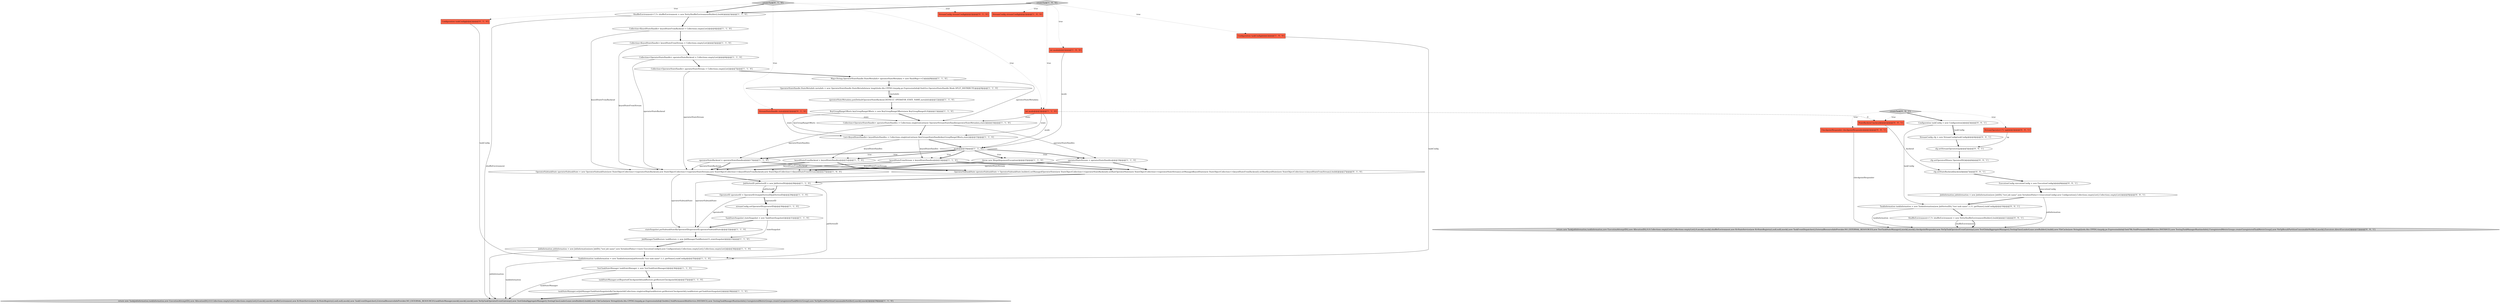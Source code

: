 digraph {
12 [style = filled, label = "Collection<OperatorStateHandle> operatorStateStream = Collections.emptyList()@@@7@@@['1', '1', '0']", fillcolor = white, shape = ellipse image = "AAA0AAABBB1BBB"];
46 [style = filled, label = "Configuration taskConfig = new Configuration()@@@3@@@['0', '0', '1']", fillcolor = white, shape = ellipse image = "AAA0AAABBB3BBB"];
10 [style = filled, label = "operatorStateStream = operatorStateHandles@@@19@@@['1', '1', '0']", fillcolor = white, shape = ellipse image = "AAA0AAABBB1BBB"];
49 [style = filled, label = "JobInformation jobInformation = new JobInformation(new JobID(),\"test job name\",new SerializedValue<>(executionConfig),new Configuration(),Collections.emptyList(),Collections.emptyList())@@@9@@@['0', '0', '1']", fillcolor = white, shape = ellipse image = "AAA0AAABBB3BBB"];
50 [style = filled, label = "ShuffleEnvironment<?,?> shuffleEnvironment = new NettyShuffleEnvironmentBuilder().build()@@@11@@@['0', '0', '1']", fillcolor = white, shape = ellipse image = "AAA0AAABBB3BBB"];
36 [style = filled, label = "Configuration taskConfig@@@2@@@['0', '1', '0']", fillcolor = tomato, shape = box image = "AAA0AAABBB2BBB"];
14 [style = filled, label = "KeyGroupRangeOffsets keyGroupRangeOffsets = new KeyGroupRangeOffsets(new KeyGroupRange(0,0))@@@13@@@['1', '1', '0']", fillcolor = white, shape = ellipse image = "AAA0AAABBB1BBB"];
4 [style = filled, label = "StreamConfig streamConfig@@@2@@@['1', '0', '0']", fillcolor = tomato, shape = box image = "AAA0AAABBB1BBB"];
24 [style = filled, label = "taskStateManager.setReportedCheckpointId(taskRestore.getRestoreCheckpointId())@@@37@@@['1', '1', '0']", fillcolor = white, shape = ellipse image = "AAA0AAABBB1BBB"];
37 [style = filled, label = "createTask['0', '1', '0']", fillcolor = lightgray, shape = diamond image = "AAA0AAABBB2BBB"];
22 [style = filled, label = "Collection<OperatorStateHandle> operatorStateBackend = Collections.emptyList()@@@6@@@['1', '1', '0']", fillcolor = white, shape = ellipse image = "AAA0AAABBB1BBB"];
53 [style = filled, label = "TaskInformation taskInformation = new TaskInformation(new JobVertexID(),\"test task name\",1,11,.getName(),taskConfig)@@@10@@@['0', '0', '1']", fillcolor = white, shape = ellipse image = "AAA0AAABBB3BBB"];
34 [style = filled, label = "return new Task(jobInformation,taskInformation,new ExecutionAttemptID(),new AllocationID(),0,0,Collections.emptyList(),Collections.emptyList(),0,mock(),mock(),shuffleEnvironment,new KvStateService(new KvStateRegistry(),null,null),mock(),new TaskEventDispatcher(),ExternalResourceInfoProvider.NO_EXTERNAL_RESOURCES,taskStateManager,mock(),mock(),mock(),new NoOpTaskOperatorEventGateway(),new TestGlobalAggregateManager(),TestingClassLoaderLease.newBuilder().build(),new FileCache(new String((((edu.fdu.CPPDG.tinypdg.pe.ExpressionInfo@1beb6e2,VoidPermanentBlobService.INSTANCE),new TestingTaskManagerRuntimeInfo(),UnregisteredMetricGroups.createUnregisteredTaskMetricGroup(),new NoOpResultPartitionConsumableNotifier(),mock(),mock())@@@39@@@['1', '1', '0']", fillcolor = lightgray, shape = ellipse image = "AAA0AAABBB1BBB"];
20 [style = filled, label = "Collection<KeyedStateHandle> keyedStateFromBackend = Collections.emptyList()@@@4@@@['1', '1', '0']", fillcolor = white, shape = ellipse image = "AAA0AAABBB1BBB"];
32 [style = filled, label = "operatorStateBackend = operatorStateHandles@@@17@@@['1', '1', '0']", fillcolor = white, shape = ellipse image = "AAA0AAABBB1BBB"];
2 [style = filled, label = "createTask['1', '0', '0']", fillcolor = lightgray, shape = diamond image = "AAA0AAABBB1BBB"];
47 [style = filled, label = "cfg.setStreamOperator(op)@@@5@@@['0', '0', '1']", fillcolor = white, shape = ellipse image = "AAA0AAABBB3BBB"];
43 [style = filled, label = "StateBackend backend@@@2@@@['0', '0', '1']", fillcolor = tomato, shape = box image = "AAA0AAABBB3BBB"];
40 [style = filled, label = "CheckpointResponder checkpointResponder@@@2@@@['0', '0', '1']", fillcolor = tomato, shape = box image = "AAA0AAABBB3BBB"];
25 [style = filled, label = "OperatorID operatorID = OperatorID.fromJobVertexID(jobVertexID)@@@29@@@['1', '1', '0']", fillcolor = white, shape = ellipse image = "AAA0AAABBB1BBB"];
18 [style = filled, label = "Collection<KeyedStateHandle> keyedStateFromStream = Collections.emptyList()@@@5@@@['1', '1', '0']", fillcolor = white, shape = ellipse image = "AAA0AAABBB1BBB"];
44 [style = filled, label = "StreamConfig cfg = new StreamConfig(taskConfig)@@@4@@@['0', '0', '1']", fillcolor = white, shape = ellipse image = "AAA0AAABBB3BBB"];
5 [style = filled, label = "List<KeyedStateHandle> keyedStateHandles = Collections.singletonList(new KeyGroupsStateHandle(keyGroupRangeOffsets,state))@@@15@@@['1', '1', '0']", fillcolor = white, shape = ellipse image = "AAA0AAABBB1BBB"];
9 [style = filled, label = "operatorStateMetadata.put(DefaultOperatorStateBackend.DEFAULT_OPERATOR_STATE_NAME,metaInfo)@@@12@@@['1', '1', '0']", fillcolor = white, shape = ellipse image = "AAA0AAABBB1BBB"];
28 [style = filled, label = "mode@@@16@@@['1', '1', '0']", fillcolor = white, shape = diamond image = "AAA0AAABBB1BBB"];
13 [style = filled, label = "Configuration taskConfig@@@2@@@['1', '0', '0']", fillcolor = tomato, shape = box image = "AAA0AAABBB1BBB"];
39 [style = filled, label = "StreamStateHandle state@@@2@@@['0', '1', '0']", fillcolor = tomato, shape = box image = "AAA0AAABBB2BBB"];
52 [style = filled, label = "ExecutionConfig executionConfig = new ExecutionConfig()@@@8@@@['0', '0', '1']", fillcolor = white, shape = ellipse image = "AAA0AAABBB3BBB"];
15 [style = filled, label = "stateSnapshot.putSubtaskStateByOperatorID(operatorID,operatorSubtaskState)@@@32@@@['1', '1', '0']", fillcolor = white, shape = ellipse image = "AAA0AAABBB1BBB"];
48 [style = filled, label = "cfg.setStateBackend(backend)@@@7@@@['0', '0', '1']", fillcolor = white, shape = ellipse image = "AAA0AAABBB3BBB"];
16 [style = filled, label = "keyedStateFromStream = keyedStateHandles@@@23@@@['1', '1', '0']", fillcolor = white, shape = ellipse image = "AAA0AAABBB1BBB"];
27 [style = filled, label = "ShuffleEnvironment<?,?> shuffleEnvironment = new NettyShuffleEnvironmentBuilder().build()@@@3@@@['1', '1', '0']", fillcolor = white, shape = ellipse image = "AAA0AAABBB1BBB"];
35 [style = filled, label = "OperatorSubtaskState operatorSubtaskState = OperatorSubtaskState.builder().setManagedOperatorState(new StateObjectCollection<>(operatorStateBackend)).setRawOperatorState(new StateObjectCollection<>(operatorStateStream)).setManagedKeyedState(new StateObjectCollection<>(keyedStateFromBackend)).setRawKeyedState(new StateObjectCollection<>(keyedStateFromStream)).build()@@@27@@@['0', '1', '0']", fillcolor = white, shape = ellipse image = "AAA0AAABBB2BBB"];
51 [style = filled, label = "cfg.setOperatorID(new OperatorID())@@@6@@@['0', '0', '1']", fillcolor = white, shape = ellipse image = "AAA0AAABBB3BBB"];
7 [style = filled, label = "keyedStateFromBackend = keyedStateHandles@@@21@@@['1', '1', '0']", fillcolor = white, shape = ellipse image = "AAA0AAABBB1BBB"];
1 [style = filled, label = "OperatorStateHandle.StateMetaInfo metaInfo = new OperatorStateHandle.StateMetaInfo(new long((((edu.fdu.CPPDG.tinypdg.pe.ExpressionInfo@1beb5ce,OperatorStateHandle.Mode.SPLIT_DISTRIBUTE)@@@9@@@['1', '1', '0']", fillcolor = white, shape = ellipse image = "AAA0AAABBB1BBB"];
21 [style = filled, label = "Map<String,OperatorStateHandle.StateMetaInfo> operatorStateMetadata = new HashMap<>(1)@@@8@@@['1', '1', '0']", fillcolor = white, shape = ellipse image = "AAA0AAABBB1BBB"];
29 [style = filled, label = "int mode@@@2@@@['1', '1', '0']", fillcolor = tomato, shape = box image = "AAA0AAABBB1BBB"];
23 [style = filled, label = "TaskInformation taskInformation = new TaskInformation(jobVertexID,\"test task name\",1,1,.getName(),taskConfig)@@@35@@@['1', '1', '0']", fillcolor = white, shape = ellipse image = "AAA0AAABBB1BBB"];
26 [style = filled, label = "throw new IllegalArgumentException()@@@25@@@['1', '1', '0']", fillcolor = white, shape = ellipse image = "AAA0AAABBB1BBB"];
33 [style = filled, label = "TestTaskStateManager taskStateManager = new TestTaskStateManager()@@@36@@@['1', '1', '0']", fillcolor = white, shape = ellipse image = "AAA0AAABBB1BBB"];
38 [style = filled, label = "StreamConfig streamConfig@@@2@@@['0', '1', '0']", fillcolor = tomato, shape = box image = "AAA0AAABBB2BBB"];
0 [style = filled, label = "int mode@@@2@@@['1', '0', '0']", fillcolor = tomato, shape = box image = "AAA0AAABBB1BBB"];
6 [style = filled, label = "OperatorSubtaskState operatorSubtaskState = new OperatorSubtaskState(new StateObjectCollection<>(operatorStateBackend),new StateObjectCollection<>(operatorStateStream),new StateObjectCollection<>(keyedStateFromBackend),new StateObjectCollection<>(keyedStateFromStream))@@@27@@@['1', '0', '0']", fillcolor = white, shape = ellipse image = "AAA0AAABBB1BBB"];
8 [style = filled, label = "JobInformation jobInformation = new JobInformation(new JobID(),\"test job name\",new SerializedValue<>(new ExecutionConfig()),new Configuration(),Collections.emptyList(),Collections.emptyList())@@@34@@@['1', '1', '0']", fillcolor = white, shape = ellipse image = "AAA0AAABBB1BBB"];
11 [style = filled, label = "Collection<OperatorStateHandle> operatorStateHandles = Collections.singletonList(new OperatorStreamStateHandle(operatorStateMetadata,state))@@@14@@@['1', '1', '0']", fillcolor = white, shape = ellipse image = "AAA0AAABBB1BBB"];
30 [style = filled, label = "JobManagerTaskRestore taskRestore = new JobManagerTaskRestore(1L,stateSnapshot)@@@33@@@['1', '1', '0']", fillcolor = white, shape = ellipse image = "AAA0AAABBB1BBB"];
42 [style = filled, label = "StreamOperator<?> op@@@2@@@['0', '0', '1']", fillcolor = tomato, shape = box image = "AAA0AAABBB3BBB"];
17 [style = filled, label = "TaskStateSnapshot stateSnapshot = new TaskStateSnapshot()@@@31@@@['1', '1', '0']", fillcolor = white, shape = ellipse image = "AAA0AAABBB1BBB"];
19 [style = filled, label = "streamConfig.setOperatorID(operatorID)@@@30@@@['1', '1', '0']", fillcolor = white, shape = ellipse image = "AAA0AAABBB1BBB"];
3 [style = filled, label = "taskStateManager.setJobManagerTaskStateSnapshotsByCheckpointId(Collections.singletonMap(taskRestore.getRestoreCheckpointId(),taskRestore.getTaskStateSnapshot()))@@@38@@@['1', '1', '0']", fillcolor = white, shape = ellipse image = "AAA0AAABBB1BBB"];
41 [style = filled, label = "createTask['0', '0', '1']", fillcolor = lightgray, shape = diamond image = "AAA0AAABBB3BBB"];
45 [style = filled, label = "return new Task(jobInformation,taskInformation,new ExecutionAttemptID(),new AllocationID(),0,0,Collections.emptyList(),Collections.emptyList(),0,mock(),mock(),shuffleEnvironment,new KvStateService(new KvStateRegistry(),null,null),mock(),new TaskEventDispatcher(),ExternalResourceInfoProvider.NO_EXTERNAL_RESOURCES,new TestTaskStateManager(),mock(),mock(),checkpointResponder,new NoOpTaskOperatorEventGateway(),new TestGlobalAggregateManager(),TestingClassLoaderLease.newBuilder().build(),new FileCache(new String((((edu.fdu.CPPDG.tinypdg.pe.ExpressionInfo@1beb78b,VoidPermanentBlobService.INSTANCE),new TestingTaskManagerRuntimeInfo(),UnregisteredMetricGroups.createUnregisteredTaskMetricGroup(),new NoOpResultPartitionConsumableNotifier(),mock(),Executors.directExecutor())@@@12@@@['0', '0', '1']", fillcolor = lightgray, shape = ellipse image = "AAA0AAABBB3BBB"];
31 [style = filled, label = "JobVertexID jobVertexID = new JobVertexID()@@@28@@@['1', '1', '0']", fillcolor = white, shape = ellipse image = "AAA0AAABBB1BBB"];
51->48 [style = bold, label=""];
46->53 [style = solid, label="taskConfig"];
28->16 [style = bold, label=""];
27->34 [style = solid, label="shuffleEnvironment"];
46->44 [style = bold, label=""];
25->19 [style = bold, label=""];
26->35 [style = bold, label=""];
28->26 [style = bold, label=""];
7->6 [style = bold, label=""];
14->11 [style = bold, label=""];
47->51 [style = bold, label=""];
37->29 [style = dotted, label="true"];
39->11 [style = solid, label="state"];
7->6 [style = solid, label="keyedStateFromBackend"];
16->6 [style = solid, label="keyedStateFromStream"];
29->5 [style = solid, label="state"];
41->40 [style = dotted, label="true"];
16->6 [style = bold, label=""];
13->23 [style = solid, label="taskConfig"];
9->14 [style = bold, label=""];
5->7 [style = solid, label="keyedStateHandles"];
2->29 [style = dotted, label="true"];
31->23 [style = solid, label="jobVertexID"];
17->30 [style = solid, label="stateSnapshot"];
5->28 [style = bold, label=""];
33->24 [style = bold, label=""];
16->35 [style = bold, label=""];
41->46 [style = bold, label=""];
1->9 [style = bold, label=""];
50->45 [style = solid, label="shuffleEnvironment"];
28->26 [style = dotted, label="true"];
29->11 [style = solid, label="state"];
20->18 [style = bold, label=""];
28->32 [style = bold, label=""];
8->23 [style = bold, label=""];
0->28 [style = solid, label="mode"];
23->33 [style = bold, label=""];
22->6 [style = solid, label="operatorStateBackend"];
25->15 [style = solid, label="operatorID"];
49->53 [style = bold, label=""];
36->23 [style = solid, label="taskConfig"];
27->20 [style = bold, label=""];
39->5 [style = solid, label="state"];
28->10 [style = dotted, label="true"];
17->15 [style = bold, label=""];
2->13 [style = dotted, label="true"];
53->45 [style = solid, label="taskInformation"];
21->11 [style = solid, label="operatorStateMetadata"];
12->6 [style = solid, label="operatorStateStream"];
2->27 [style = bold, label=""];
43->48 [style = solid, label="backend"];
28->10 [style = bold, label=""];
6->15 [style = solid, label="operatorSubtaskState"];
52->49 [style = solid, label="executionConfig"];
53->50 [style = bold, label=""];
7->35 [style = bold, label=""];
37->36 [style = dotted, label="true"];
31->25 [style = bold, label=""];
41->43 [style = dotted, label="true"];
25->19 [style = solid, label="operatorID"];
15->30 [style = bold, label=""];
11->10 [style = solid, label="operatorStateHandles"];
10->6 [style = bold, label=""];
35->31 [style = bold, label=""];
18->22 [style = bold, label=""];
32->6 [style = solid, label="operatorStateBackend"];
29->43 [style = dashed, label="0"];
37->39 [style = dotted, label="true"];
20->6 [style = solid, label="keyedStateFromBackend"];
14->5 [style = solid, label="keyGroupRangeOffsets"];
40->45 [style = solid, label="checkpointResponder"];
46->44 [style = solid, label="taskConfig"];
48->52 [style = bold, label=""];
8->34 [style = solid, label="jobInformation"];
37->38 [style = dotted, label="true"];
1->9 [style = solid, label="metaInfo"];
18->6 [style = solid, label="keyedStateFromStream"];
6->31 [style = bold, label=""];
44->47 [style = bold, label=""];
19->17 [style = bold, label=""];
24->3 [style = bold, label=""];
32->6 [style = bold, label=""];
41->42 [style = dotted, label="true"];
21->1 [style = bold, label=""];
49->45 [style = solid, label="jobInformation"];
5->16 [style = solid, label="keyedStateHandles"];
50->45 [style = bold, label=""];
22->12 [style = bold, label=""];
52->49 [style = bold, label=""];
33->34 [style = solid, label="taskStateManager"];
23->34 [style = solid, label="taskInformation"];
42->47 [style = solid, label="op"];
11->5 [style = bold, label=""];
28->7 [style = bold, label=""];
26->6 [style = bold, label=""];
2->4 [style = dotted, label="true"];
10->35 [style = bold, label=""];
37->27 [style = bold, label=""];
28->7 [style = dotted, label="true"];
12->21 [style = bold, label=""];
11->32 [style = solid, label="operatorStateHandles"];
10->6 [style = solid, label="operatorStateStream"];
32->35 [style = bold, label=""];
35->15 [style = solid, label="operatorSubtaskState"];
28->16 [style = dotted, label="true"];
29->28 [style = solid, label="mode"];
31->25 [style = solid, label="jobVertexID"];
2->0 [style = dotted, label="true"];
30->8 [style = bold, label=""];
28->32 [style = dotted, label="true"];
3->34 [style = bold, label=""];
}
